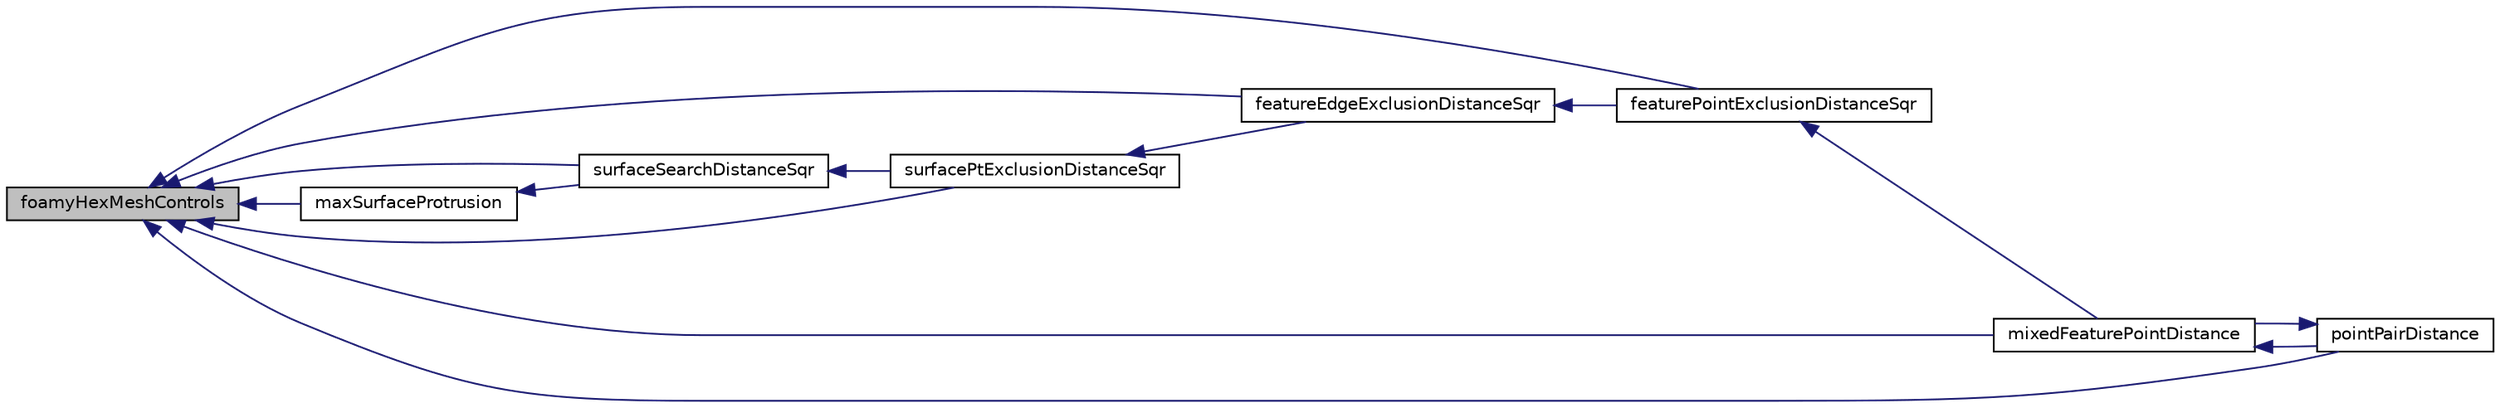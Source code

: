digraph "foamyHexMeshControls"
{
  bgcolor="transparent";
  edge [fontname="Helvetica",fontsize="10",labelfontname="Helvetica",labelfontsize="10"];
  node [fontname="Helvetica",fontsize="10",shape=record];
  rankdir="LR";
  Node1 [label="foamyHexMeshControls",height=0.2,width=0.4,color="black", fillcolor="grey75", style="filled", fontcolor="black"];
  Node1 -> Node2 [dir="back",color="midnightblue",fontsize="10",style="solid",fontname="Helvetica"];
  Node2 [label="featureEdgeExclusionDistanceSqr",height=0.2,width=0.4,color="black",URL="$a00343.html#a7b6ca5b802e446c956647443edec815c",tooltip="Return the square of the local feature edge exclusion distance. "];
  Node2 -> Node3 [dir="back",color="midnightblue",fontsize="10",style="solid",fontname="Helvetica"];
  Node3 [label="featurePointExclusionDistanceSqr",height=0.2,width=0.4,color="black",URL="$a00343.html#ac1032d21e7bce0d2d8e11a73b37f8bed",tooltip="Return the square of the local feature point exclusion distance. "];
  Node3 -> Node4 [dir="back",color="midnightblue",fontsize="10",style="solid",fontname="Helvetica"];
  Node4 [label="mixedFeaturePointDistance",height=0.2,width=0.4,color="black",URL="$a00343.html#a93a71d72024867412ac80b6e8f699031",tooltip="Return the local mixed feature point placement distance. "];
  Node4 -> Node5 [dir="back",color="midnightblue",fontsize="10",style="solid",fontname="Helvetica"];
  Node5 [label="pointPairDistance",height=0.2,width=0.4,color="black",URL="$a00343.html#a64c6792719b7d432017a47ade14f3d90",tooltip="Return the local point pair separation at the given location. "];
  Node5 -> Node4 [dir="back",color="midnightblue",fontsize="10",style="solid",fontname="Helvetica"];
  Node1 -> Node3 [dir="back",color="midnightblue",fontsize="10",style="solid",fontname="Helvetica"];
  Node1 -> Node6 [dir="back",color="midnightblue",fontsize="10",style="solid",fontname="Helvetica"];
  Node6 [label="maxSurfaceProtrusion",height=0.2,width=0.4,color="black",URL="$a00343.html#abbdbaf6285f4570baa614a58ee4b0b64",tooltip="Return the local maximum surface protrusion distance. "];
  Node6 -> Node7 [dir="back",color="midnightblue",fontsize="10",style="solid",fontname="Helvetica"];
  Node7 [label="surfaceSearchDistanceSqr",height=0.2,width=0.4,color="black",URL="$a00343.html#a94a56da25c74a2c9f303db2e9fcb3c36",tooltip="Return the square of the local surface search distance. "];
  Node7 -> Node8 [dir="back",color="midnightblue",fontsize="10",style="solid",fontname="Helvetica"];
  Node8 [label="surfacePtExclusionDistanceSqr",height=0.2,width=0.4,color="black",URL="$a00343.html#a6bd3b23e4720402ccf0fffb485820d3c",tooltip="Return the square of the local surface point exclusion distance. "];
  Node8 -> Node2 [dir="back",color="midnightblue",fontsize="10",style="solid",fontname="Helvetica"];
  Node1 -> Node4 [dir="back",color="midnightblue",fontsize="10",style="solid",fontname="Helvetica"];
  Node1 -> Node5 [dir="back",color="midnightblue",fontsize="10",style="solid",fontname="Helvetica"];
  Node1 -> Node8 [dir="back",color="midnightblue",fontsize="10",style="solid",fontname="Helvetica"];
  Node1 -> Node7 [dir="back",color="midnightblue",fontsize="10",style="solid",fontname="Helvetica"];
}
